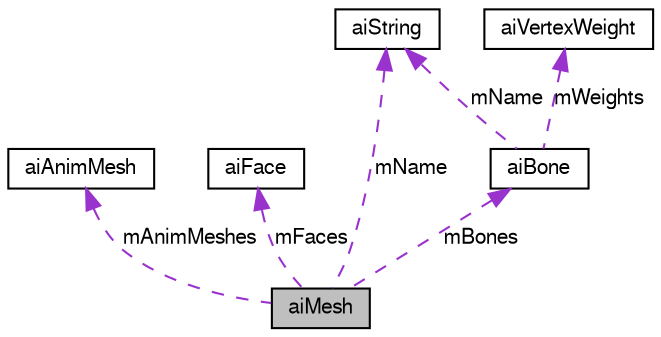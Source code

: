 digraph G
{
  bgcolor="transparent";
  edge [fontname="FreeSans",fontsize=10,labelfontname="FreeSans",labelfontsize=10];
  node [fontname="FreeSans",fontsize=10,shape=record];
  Node1 [label="aiMesh",height=0.2,width=0.4,color="black", fillcolor="grey75", style="filled" fontcolor="black"];
  Node2 -> Node1 [dir=back,color="darkorchid3",fontsize=10,style="dashed",label="mAnimMeshes"];
  Node2 [label="aiAnimMesh",height=0.2,width=0.4,color="black",URL="$structai_anim_mesh.html",tooltip="NOT CURRENTLY IN USE. An AnimMesh is an attachment to an aiMesh stores per-vertex..."];
  Node3 -> Node1 [dir=back,color="darkorchid3",fontsize=10,style="dashed",label="mFaces"];
  Node3 [label="aiFace",height=0.2,width=0.4,color="black",URL="$structai_face.html",tooltip="A single face in a mesh, referring to multiple vertices."];
  Node4 -> Node1 [dir=back,color="darkorchid3",fontsize=10,style="dashed",label="mName"];
  Node4 [label="aiString",height=0.2,width=0.4,color="black",URL="$structai_string.html"];
  Node5 -> Node1 [dir=back,color="darkorchid3",fontsize=10,style="dashed",label="mBones"];
  Node5 [label="aiBone",height=0.2,width=0.4,color="black",URL="$structai_bone.html",tooltip="A single bone of a mesh."];
  Node6 -> Node5 [dir=back,color="darkorchid3",fontsize=10,style="dashed",label="mWeights"];
  Node6 [label="aiVertexWeight",height=0.2,width=0.4,color="black",URL="$structai_vertex_weight.html",tooltip="A single influence of a bone on a vertex."];
  Node4 -> Node5 [dir=back,color="darkorchid3",fontsize=10,style="dashed",label="mName"];
}
